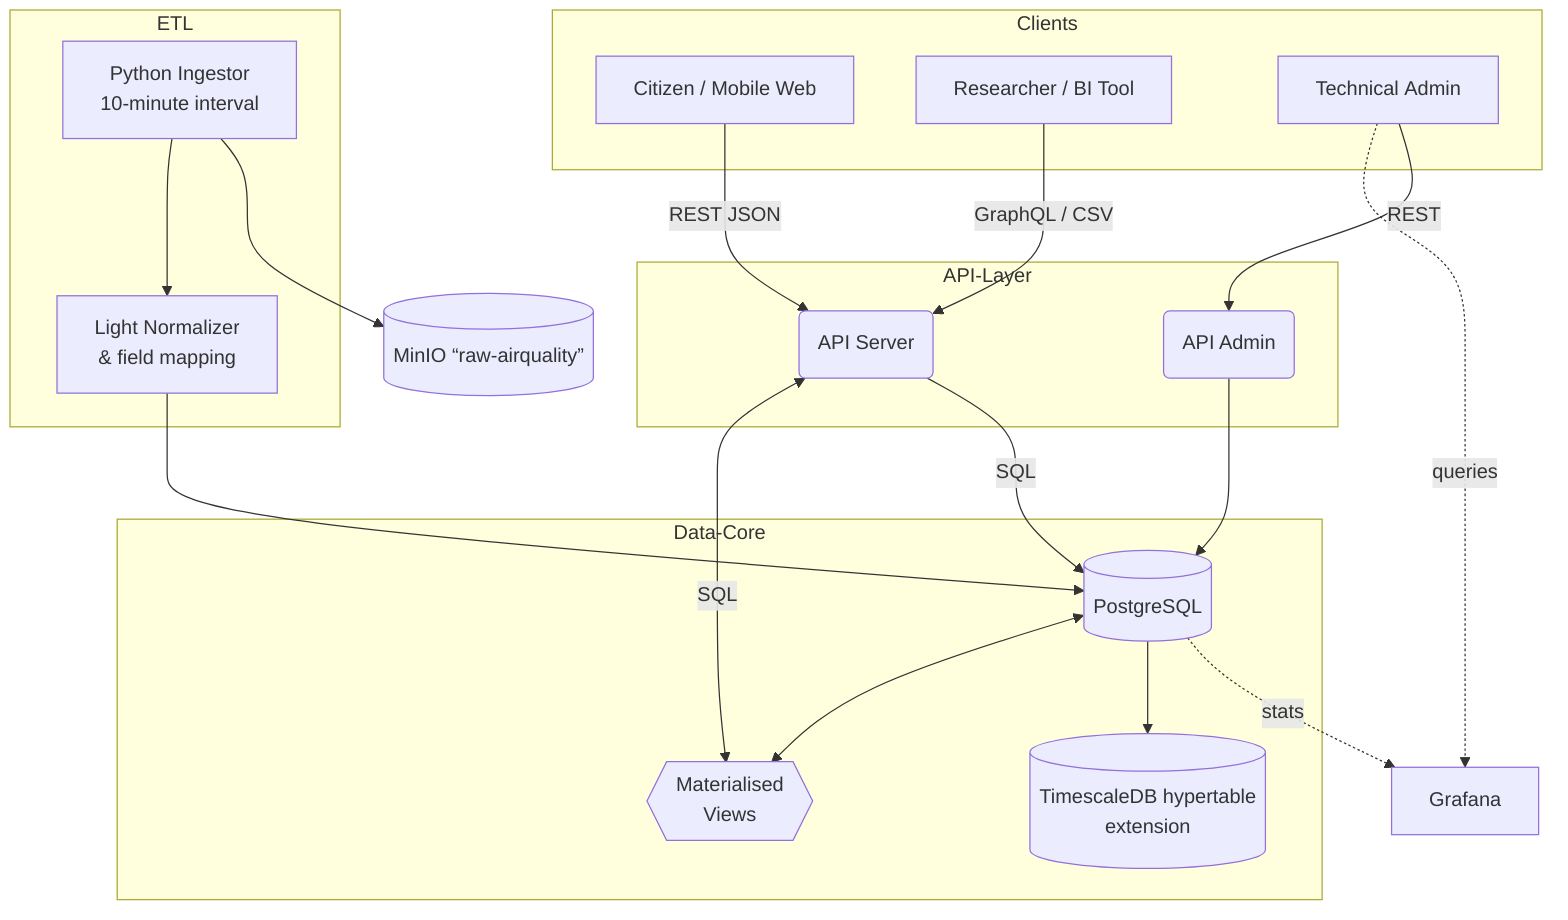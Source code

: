 flowchart TD
  subgraph Clients
    Citizen[Citizen&nbsp;/&nbsp;Mobile&nbsp;Web]
    Researcher[Researcher&nbsp;/&nbsp;BI Tool]
    Admin[Technical&nbsp;Admin]
  end

  subgraph API-Layer
    api_main(API Server)
    admin_api(API Admin)
  end

  subgraph Data-Core
    PG[(PostgreSQL)]
    MV{{Materialised<br/>Views}}
    TSDB[(TimescaleDB hypertable<br/>extension)]  
  end

  subgraph ETL
    Ingestor[Python Ingestor<br/>10-minute interval]
    Normalizer[Light Normalizer<br/>&amp; field mapping]
  end

  MinIO[(MinIO “raw-airquality”)]
  Grafana[Grafana]

  api_main -->|SQL| PG
  api_main <-->|SQL| MV

  admin_api --> PG

  Citizen -->|REST JSON| api_main
  Researcher -->|GraphQL / CSV| api_main
  Admin --> |REST| admin_api
  Admin -. queries .-> Grafana


  Ingestor --> MinIO
  Ingestor --> Normalizer
  Normalizer --> PG
  PG -. stats .-> Grafana

  PG --> TSDB
  PG <--> MV